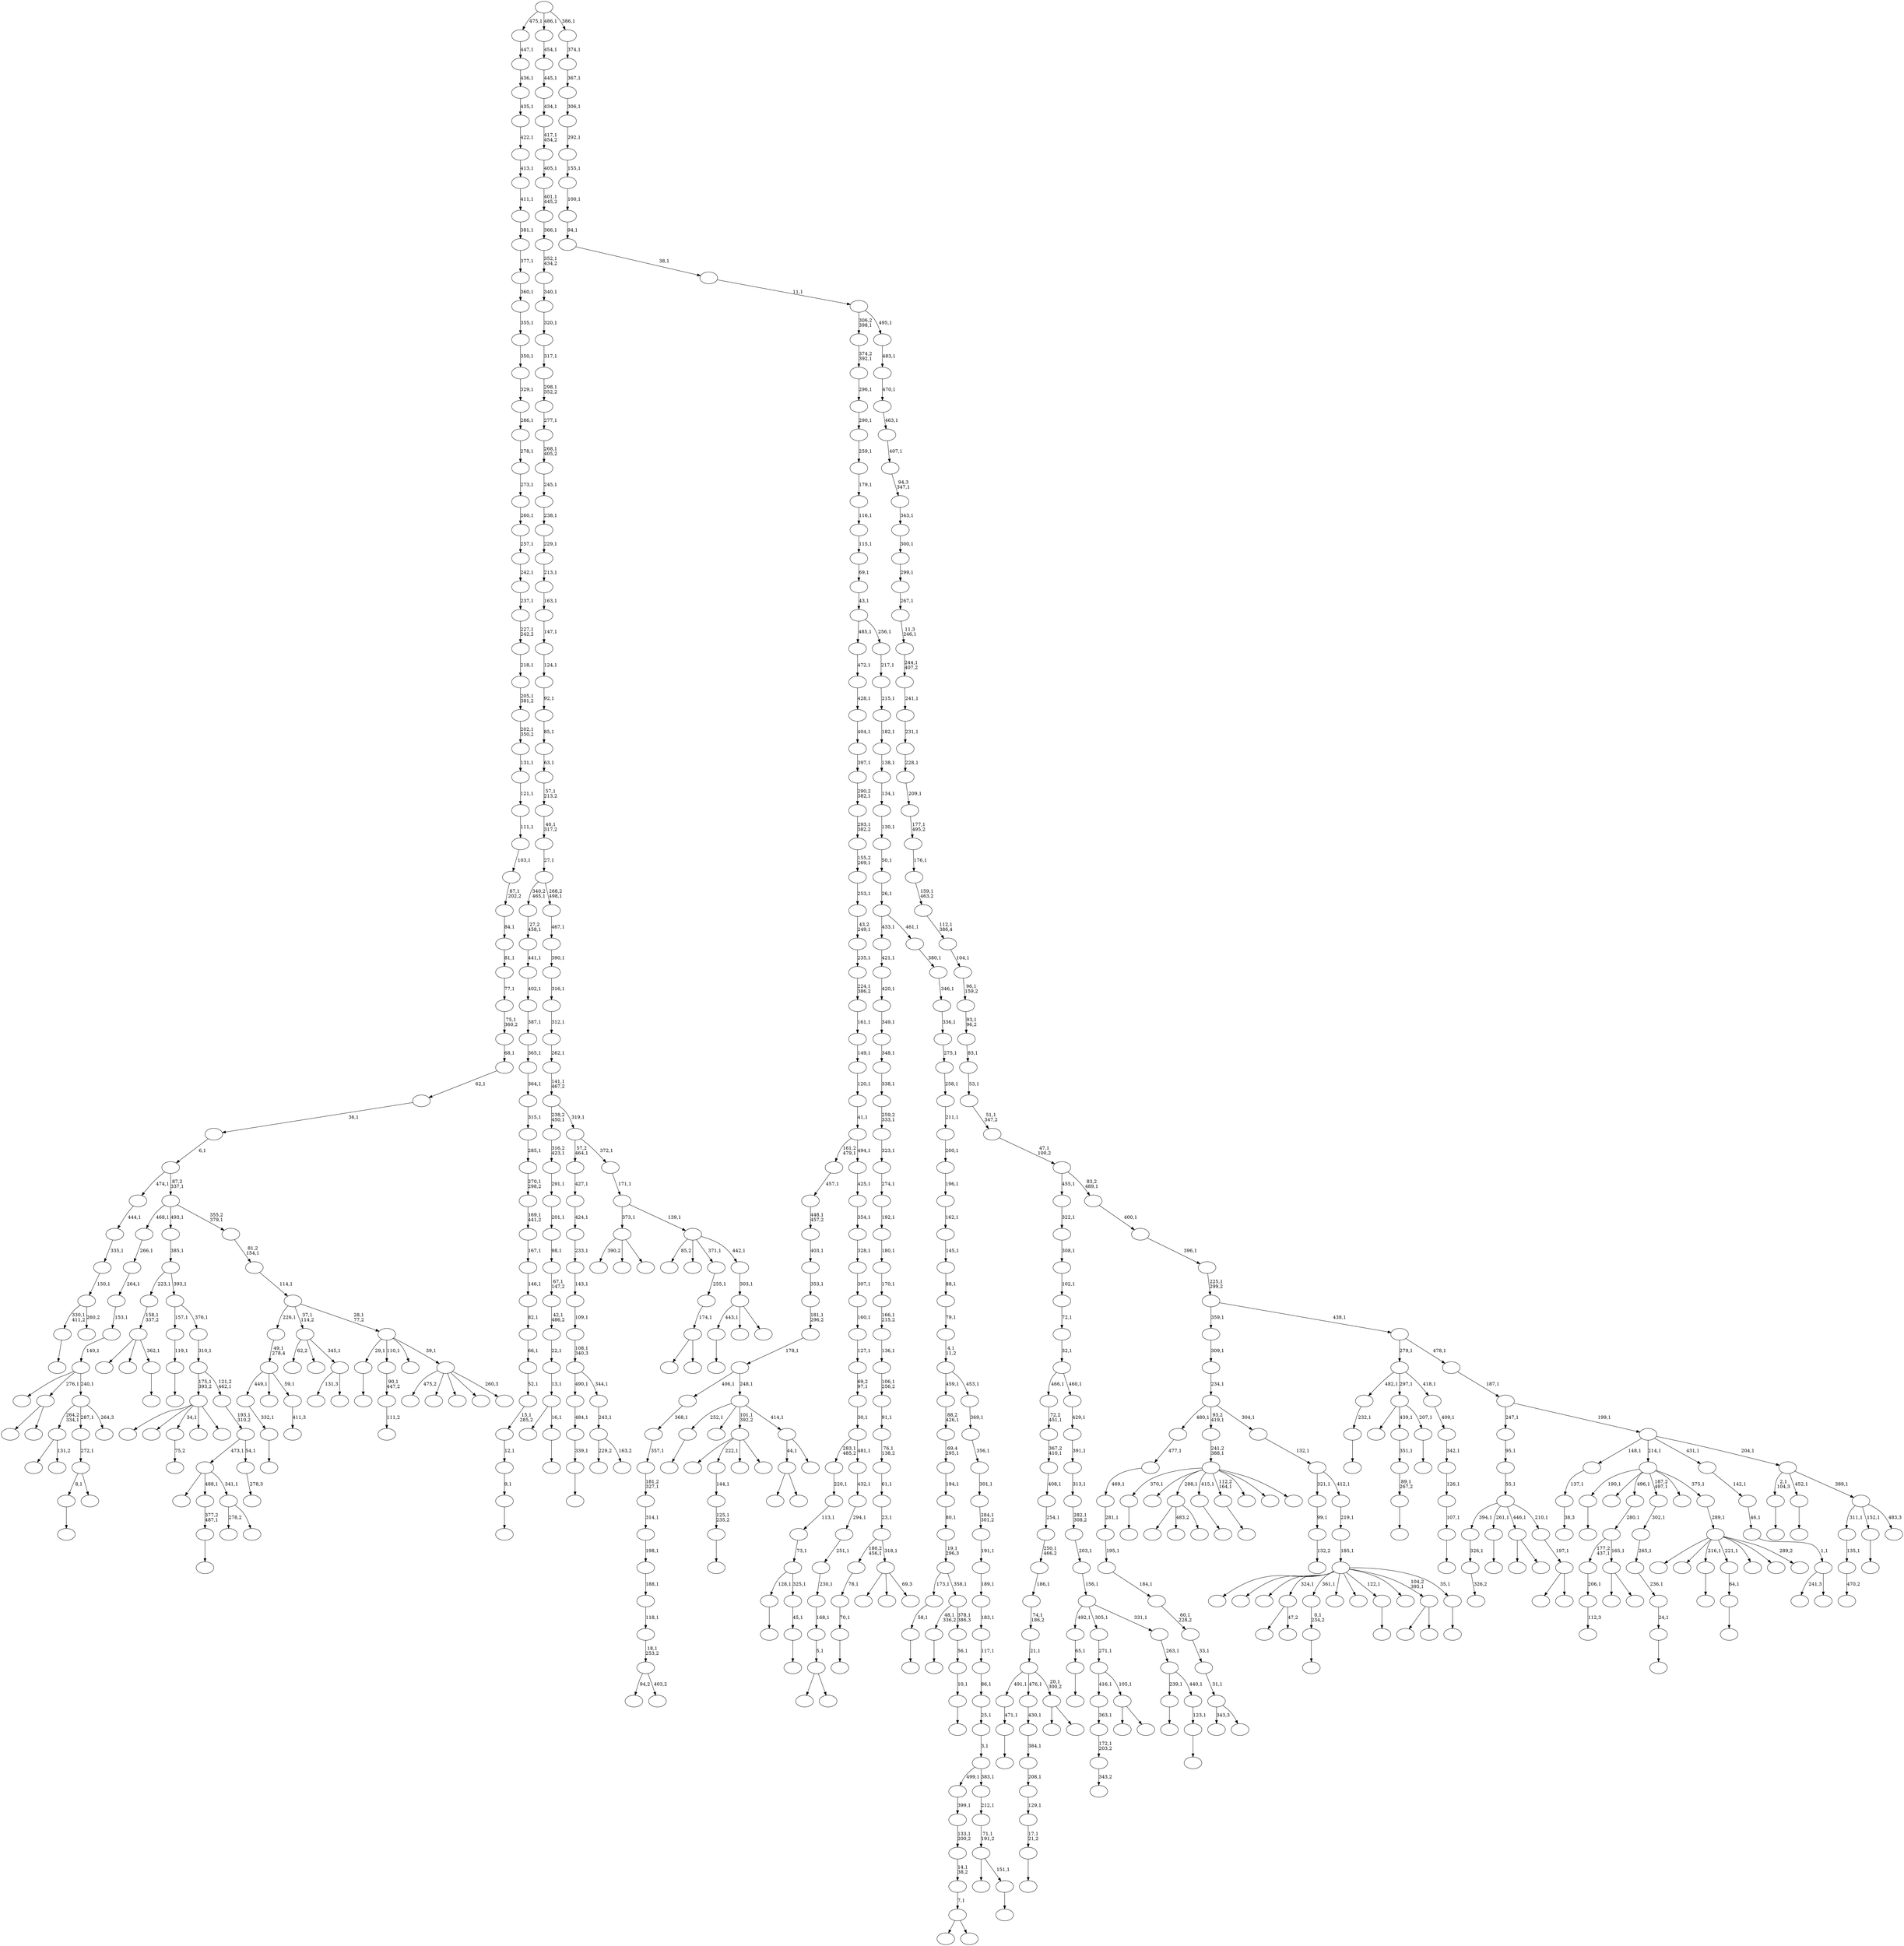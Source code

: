 digraph T {
	650 [label=""]
	649 [label=""]
	648 [label=""]
	647 [label=""]
	646 [label=""]
	645 [label=""]
	644 [label=""]
	643 [label=""]
	642 [label=""]
	641 [label=""]
	640 [label=""]
	639 [label=""]
	638 [label=""]
	637 [label=""]
	636 [label=""]
	635 [label=""]
	634 [label=""]
	633 [label=""]
	632 [label=""]
	631 [label=""]
	630 [label=""]
	629 [label=""]
	628 [label=""]
	627 [label=""]
	626 [label=""]
	625 [label=""]
	624 [label=""]
	623 [label=""]
	622 [label=""]
	621 [label=""]
	620 [label=""]
	619 [label=""]
	618 [label=""]
	617 [label=""]
	616 [label=""]
	615 [label=""]
	614 [label=""]
	613 [label=""]
	612 [label=""]
	611 [label=""]
	610 [label=""]
	609 [label=""]
	608 [label=""]
	607 [label=""]
	606 [label=""]
	605 [label=""]
	604 [label=""]
	603 [label=""]
	602 [label=""]
	601 [label=""]
	600 [label=""]
	599 [label=""]
	598 [label=""]
	597 [label=""]
	596 [label=""]
	595 [label=""]
	594 [label=""]
	593 [label=""]
	592 [label=""]
	591 [label=""]
	590 [label=""]
	589 [label=""]
	588 [label=""]
	587 [label=""]
	586 [label=""]
	585 [label=""]
	584 [label=""]
	583 [label=""]
	582 [label=""]
	581 [label=""]
	580 [label=""]
	579 [label=""]
	578 [label=""]
	577 [label=""]
	576 [label=""]
	575 [label=""]
	574 [label=""]
	573 [label=""]
	572 [label=""]
	571 [label=""]
	570 [label=""]
	569 [label=""]
	568 [label=""]
	567 [label=""]
	566 [label=""]
	565 [label=""]
	564 [label=""]
	563 [label=""]
	562 [label=""]
	561 [label=""]
	560 [label=""]
	559 [label=""]
	558 [label=""]
	557 [label=""]
	556 [label=""]
	555 [label=""]
	554 [label=""]
	553 [label=""]
	552 [label=""]
	551 [label=""]
	550 [label=""]
	549 [label=""]
	548 [label=""]
	547 [label=""]
	546 [label=""]
	545 [label=""]
	544 [label=""]
	543 [label=""]
	542 [label=""]
	541 [label=""]
	540 [label=""]
	539 [label=""]
	538 [label=""]
	537 [label=""]
	536 [label=""]
	535 [label=""]
	534 [label=""]
	533 [label=""]
	532 [label=""]
	531 [label=""]
	530 [label=""]
	529 [label=""]
	528 [label=""]
	527 [label=""]
	526 [label=""]
	525 [label=""]
	524 [label=""]
	523 [label=""]
	522 [label=""]
	521 [label=""]
	520 [label=""]
	519 [label=""]
	518 [label=""]
	517 [label=""]
	516 [label=""]
	515 [label=""]
	514 [label=""]
	513 [label=""]
	512 [label=""]
	511 [label=""]
	510 [label=""]
	509 [label=""]
	508 [label=""]
	507 [label=""]
	506 [label=""]
	505 [label=""]
	504 [label=""]
	503 [label=""]
	502 [label=""]
	501 [label=""]
	500 [label=""]
	499 [label=""]
	498 [label=""]
	497 [label=""]
	496 [label=""]
	495 [label=""]
	494 [label=""]
	493 [label=""]
	492 [label=""]
	491 [label=""]
	490 [label=""]
	489 [label=""]
	488 [label=""]
	487 [label=""]
	486 [label=""]
	485 [label=""]
	484 [label=""]
	483 [label=""]
	482 [label=""]
	481 [label=""]
	480 [label=""]
	479 [label=""]
	478 [label=""]
	477 [label=""]
	476 [label=""]
	475 [label=""]
	474 [label=""]
	473 [label=""]
	472 [label=""]
	471 [label=""]
	470 [label=""]
	469 [label=""]
	468 [label=""]
	467 [label=""]
	466 [label=""]
	465 [label=""]
	464 [label=""]
	463 [label=""]
	462 [label=""]
	461 [label=""]
	460 [label=""]
	459 [label=""]
	458 [label=""]
	457 [label=""]
	456 [label=""]
	455 [label=""]
	454 [label=""]
	453 [label=""]
	452 [label=""]
	451 [label=""]
	450 [label=""]
	449 [label=""]
	448 [label=""]
	447 [label=""]
	446 [label=""]
	445 [label=""]
	444 [label=""]
	443 [label=""]
	442 [label=""]
	441 [label=""]
	440 [label=""]
	439 [label=""]
	438 [label=""]
	437 [label=""]
	436 [label=""]
	435 [label=""]
	434 [label=""]
	433 [label=""]
	432 [label=""]
	431 [label=""]
	430 [label=""]
	429 [label=""]
	428 [label=""]
	427 [label=""]
	426 [label=""]
	425 [label=""]
	424 [label=""]
	423 [label=""]
	422 [label=""]
	421 [label=""]
	420 [label=""]
	419 [label=""]
	418 [label=""]
	417 [label=""]
	416 [label=""]
	415 [label=""]
	414 [label=""]
	413 [label=""]
	412 [label=""]
	411 [label=""]
	410 [label=""]
	409 [label=""]
	408 [label=""]
	407 [label=""]
	406 [label=""]
	405 [label=""]
	404 [label=""]
	403 [label=""]
	402 [label=""]
	401 [label=""]
	400 [label=""]
	399 [label=""]
	398 [label=""]
	397 [label=""]
	396 [label=""]
	395 [label=""]
	394 [label=""]
	393 [label=""]
	392 [label=""]
	391 [label=""]
	390 [label=""]
	389 [label=""]
	388 [label=""]
	387 [label=""]
	386 [label=""]
	385 [label=""]
	384 [label=""]
	383 [label=""]
	382 [label=""]
	381 [label=""]
	380 [label=""]
	379 [label=""]
	378 [label=""]
	377 [label=""]
	376 [label=""]
	375 [label=""]
	374 [label=""]
	373 [label=""]
	372 [label=""]
	371 [label=""]
	370 [label=""]
	369 [label=""]
	368 [label=""]
	367 [label=""]
	366 [label=""]
	365 [label=""]
	364 [label=""]
	363 [label=""]
	362 [label=""]
	361 [label=""]
	360 [label=""]
	359 [label=""]
	358 [label=""]
	357 [label=""]
	356 [label=""]
	355 [label=""]
	354 [label=""]
	353 [label=""]
	352 [label=""]
	351 [label=""]
	350 [label=""]
	349 [label=""]
	348 [label=""]
	347 [label=""]
	346 [label=""]
	345 [label=""]
	344 [label=""]
	343 [label=""]
	342 [label=""]
	341 [label=""]
	340 [label=""]
	339 [label=""]
	338 [label=""]
	337 [label=""]
	336 [label=""]
	335 [label=""]
	334 [label=""]
	333 [label=""]
	332 [label=""]
	331 [label=""]
	330 [label=""]
	329 [label=""]
	328 [label=""]
	327 [label=""]
	326 [label=""]
	325 [label=""]
	324 [label=""]
	323 [label=""]
	322 [label=""]
	321 [label=""]
	320 [label=""]
	319 [label=""]
	318 [label=""]
	317 [label=""]
	316 [label=""]
	315 [label=""]
	314 [label=""]
	313 [label=""]
	312 [label=""]
	311 [label=""]
	310 [label=""]
	309 [label=""]
	308 [label=""]
	307 [label=""]
	306 [label=""]
	305 [label=""]
	304 [label=""]
	303 [label=""]
	302 [label=""]
	301 [label=""]
	300 [label=""]
	299 [label=""]
	298 [label=""]
	297 [label=""]
	296 [label=""]
	295 [label=""]
	294 [label=""]
	293 [label=""]
	292 [label=""]
	291 [label=""]
	290 [label=""]
	289 [label=""]
	288 [label=""]
	287 [label=""]
	286 [label=""]
	285 [label=""]
	284 [label=""]
	283 [label=""]
	282 [label=""]
	281 [label=""]
	280 [label=""]
	279 [label=""]
	278 [label=""]
	277 [label=""]
	276 [label=""]
	275 [label=""]
	274 [label=""]
	273 [label=""]
	272 [label=""]
	271 [label=""]
	270 [label=""]
	269 [label=""]
	268 [label=""]
	267 [label=""]
	266 [label=""]
	265 [label=""]
	264 [label=""]
	263 [label=""]
	262 [label=""]
	261 [label=""]
	260 [label=""]
	259 [label=""]
	258 [label=""]
	257 [label=""]
	256 [label=""]
	255 [label=""]
	254 [label=""]
	253 [label=""]
	252 [label=""]
	251 [label=""]
	250 [label=""]
	249 [label=""]
	248 [label=""]
	247 [label=""]
	246 [label=""]
	245 [label=""]
	244 [label=""]
	243 [label=""]
	242 [label=""]
	241 [label=""]
	240 [label=""]
	239 [label=""]
	238 [label=""]
	237 [label=""]
	236 [label=""]
	235 [label=""]
	234 [label=""]
	233 [label=""]
	232 [label=""]
	231 [label=""]
	230 [label=""]
	229 [label=""]
	228 [label=""]
	227 [label=""]
	226 [label=""]
	225 [label=""]
	224 [label=""]
	223 [label=""]
	222 [label=""]
	221 [label=""]
	220 [label=""]
	219 [label=""]
	218 [label=""]
	217 [label=""]
	216 [label=""]
	215 [label=""]
	214 [label=""]
	213 [label=""]
	212 [label=""]
	211 [label=""]
	210 [label=""]
	209 [label=""]
	208 [label=""]
	207 [label=""]
	206 [label=""]
	205 [label=""]
	204 [label=""]
	203 [label=""]
	202 [label=""]
	201 [label=""]
	200 [label=""]
	199 [label=""]
	198 [label=""]
	197 [label=""]
	196 [label=""]
	195 [label=""]
	194 [label=""]
	193 [label=""]
	192 [label=""]
	191 [label=""]
	190 [label=""]
	189 [label=""]
	188 [label=""]
	187 [label=""]
	186 [label=""]
	185 [label=""]
	184 [label=""]
	183 [label=""]
	182 [label=""]
	181 [label=""]
	180 [label=""]
	179 [label=""]
	178 [label=""]
	177 [label=""]
	176 [label=""]
	175 [label=""]
	174 [label=""]
	173 [label=""]
	172 [label=""]
	171 [label=""]
	170 [label=""]
	169 [label=""]
	168 [label=""]
	167 [label=""]
	166 [label=""]
	165 [label=""]
	164 [label=""]
	163 [label=""]
	162 [label=""]
	161 [label=""]
	160 [label=""]
	159 [label=""]
	158 [label=""]
	157 [label=""]
	156 [label=""]
	155 [label=""]
	154 [label=""]
	153 [label=""]
	152 [label=""]
	151 [label=""]
	150 [label=""]
	149 [label=""]
	148 [label=""]
	147 [label=""]
	146 [label=""]
	145 [label=""]
	144 [label=""]
	143 [label=""]
	142 [label=""]
	141 [label=""]
	140 [label=""]
	139 [label=""]
	138 [label=""]
	137 [label=""]
	136 [label=""]
	135 [label=""]
	134 [label=""]
	133 [label=""]
	132 [label=""]
	131 [label=""]
	130 [label=""]
	129 [label=""]
	128 [label=""]
	127 [label=""]
	126 [label=""]
	125 [label=""]
	124 [label=""]
	123 [label=""]
	122 [label=""]
	121 [label=""]
	120 [label=""]
	119 [label=""]
	118 [label=""]
	117 [label=""]
	116 [label=""]
	115 [label=""]
	114 [label=""]
	113 [label=""]
	112 [label=""]
	111 [label=""]
	110 [label=""]
	109 [label=""]
	108 [label=""]
	107 [label=""]
	106 [label=""]
	105 [label=""]
	104 [label=""]
	103 [label=""]
	102 [label=""]
	101 [label=""]
	100 [label=""]
	99 [label=""]
	98 [label=""]
	97 [label=""]
	96 [label=""]
	95 [label=""]
	94 [label=""]
	93 [label=""]
	92 [label=""]
	91 [label=""]
	90 [label=""]
	89 [label=""]
	88 [label=""]
	87 [label=""]
	86 [label=""]
	85 [label=""]
	84 [label=""]
	83 [label=""]
	82 [label=""]
	81 [label=""]
	80 [label=""]
	79 [label=""]
	78 [label=""]
	77 [label=""]
	76 [label=""]
	75 [label=""]
	74 [label=""]
	73 [label=""]
	72 [label=""]
	71 [label=""]
	70 [label=""]
	69 [label=""]
	68 [label=""]
	67 [label=""]
	66 [label=""]
	65 [label=""]
	64 [label=""]
	63 [label=""]
	62 [label=""]
	61 [label=""]
	60 [label=""]
	59 [label=""]
	58 [label=""]
	57 [label=""]
	56 [label=""]
	55 [label=""]
	54 [label=""]
	53 [label=""]
	52 [label=""]
	51 [label=""]
	50 [label=""]
	49 [label=""]
	48 [label=""]
	47 [label=""]
	46 [label=""]
	45 [label=""]
	44 [label=""]
	43 [label=""]
	42 [label=""]
	41 [label=""]
	40 [label=""]
	39 [label=""]
	38 [label=""]
	37 [label=""]
	36 [label=""]
	35 [label=""]
	34 [label=""]
	33 [label=""]
	32 [label=""]
	31 [label=""]
	30 [label=""]
	29 [label=""]
	28 [label=""]
	27 [label=""]
	26 [label=""]
	25 [label=""]
	24 [label=""]
	23 [label=""]
	22 [label=""]
	21 [label=""]
	20 [label=""]
	19 [label=""]
	18 [label=""]
	17 [label=""]
	16 [label=""]
	15 [label=""]
	14 [label=""]
	13 [label=""]
	12 [label=""]
	11 [label=""]
	10 [label=""]
	9 [label=""]
	8 [label=""]
	7 [label=""]
	6 [label=""]
	5 [label=""]
	4 [label=""]
	3 [label=""]
	2 [label=""]
	1 [label=""]
	0 [label=""]
	649 -> 650 [label=""]
	643 -> 644 [label=""]
	640 -> 641 [label="470,2"]
	639 -> 640 [label="135,1"]
	632 -> 633 [label=""]
	630 -> 636 [label=""]
	630 -> 631 [label="131,2"]
	628 -> 629 [label="132,2"]
	627 -> 628 [label="99,1"]
	625 -> 626 [label=""]
	624 -> 625 [label="125,1\n235,2"]
	623 -> 624 [label="144,1"]
	617 -> 618 [label=""]
	615 -> 616 [label=""]
	613 -> 614 [label=""]
	611 -> 612 [label=""]
	610 -> 611 [label="64,1"]
	605 -> 606 [label=""]
	601 -> 602 [label=""]
	596 -> 597 [label="343,2"]
	595 -> 596 [label="172,1\n203,2"]
	594 -> 595 [label="363,1"]
	591 -> 592 [label="326,2"]
	590 -> 591 [label="326,1"]
	588 -> 589 [label=""]
	587 -> 588 [label="58,1"]
	584 -> 585 [label=""]
	583 -> 584 [label="70,1"]
	582 -> 583 [label="78,1"]
	580 -> 581 [label="38,3"]
	579 -> 580 [label="137,1"]
	576 -> 637 [label=""]
	576 -> 577 [label="47,2"]
	574 -> 575 [label=""]
	573 -> 574 [label="65,1"]
	571 -> 572 [label=""]
	570 -> 571 [label="0,1\n234,2"]
	564 -> 565 [label=""]
	561 -> 562 [label=""]
	560 -> 561 [label="471,1"]
	556 -> 557 [label=""]
	551 -> 646 [label=""]
	551 -> 552 [label=""]
	549 -> 550 [label=""]
	548 -> 549 [label="119,1"]
	545 -> 546 [label=""]
	544 -> 545 [label="45,1"]
	543 -> 564 [label="128,1"]
	543 -> 544 [label="325,1"]
	542 -> 543 [label="73,1"]
	541 -> 542 [label="113,1"]
	540 -> 541 [label="220,1"]
	537 -> 568 [label=""]
	537 -> 558 [label="483,2"]
	537 -> 538 [label=""]
	535 -> 536 [label="112,3"]
	534 -> 535 [label="206,1"]
	531 -> 532 [label=""]
	530 -> 531 [label="17,1\n21,2"]
	529 -> 530 [label="129,1"]
	528 -> 529 [label="208,1"]
	527 -> 528 [label="384,1"]
	526 -> 527 [label="430,1"]
	523 -> 524 [label=""]
	518 -> 519 [label=""]
	516 -> 517 [label=""]
	514 -> 515 [label=""]
	513 -> 514 [label="232,1"]
	511 -> 603 [label=""]
	511 -> 512 [label=""]
	509 -> 607 [label="94,2"]
	509 -> 510 [label="403,2"]
	508 -> 509 [label="18,1\n253,2"]
	507 -> 508 [label="118,1"]
	506 -> 507 [label="188,1"]
	505 -> 506 [label="198,1"]
	504 -> 505 [label="314,1"]
	503 -> 504 [label="181,2\n327,1"]
	502 -> 503 [label="357,1"]
	501 -> 502 [label="368,1"]
	497 -> 498 [label=""]
	496 -> 497 [label="332,1"]
	494 -> 621 [label=""]
	494 -> 495 [label=""]
	493 -> 534 [label="177,2\n437,1"]
	493 -> 494 [label="165,1"]
	492 -> 493 [label="280,1"]
	487 -> 488 [label=""]
	485 -> 486 [label="111,2"]
	484 -> 485 [label="90,1\n447,2"]
	481 -> 482 [label=""]
	480 -> 481 [label="24,1"]
	479 -> 480 [label="236,1"]
	478 -> 479 [label="265,1"]
	477 -> 478 [label="302,1"]
	475 -> 476 [label="75,2"]
	473 -> 474 [label=""]
	472 -> 635 [label=""]
	472 -> 539 [label=""]
	472 -> 473 [label="362,1"]
	471 -> 472 [label="158,1\n337,2"]
	469 -> 470 [label=""]
	467 -> 523 [label="330,1\n411,2"]
	467 -> 468 [label="260,2"]
	466 -> 467 [label="150,1"]
	465 -> 466 [label="335,1"]
	464 -> 465 [label="444,1"]
	457 -> 458 [label=""]
	456 -> 457 [label="377,2\n487,1"]
	454 -> 563 [label=""]
	454 -> 455 [label=""]
	453 -> 594 [label="416,1"]
	453 -> 454 [label="105,1"]
	452 -> 453 [label="271,1"]
	450 -> 451 [label=""]
	448 -> 449 [label=""]
	444 -> 445 [label=""]
	442 -> 522 [label=""]
	442 -> 443 [label=""]
	441 -> 442 [label="7,1"]
	440 -> 441 [label="14,1\n38,2"]
	439 -> 440 [label="133,1\n200,2"]
	438 -> 439 [label="399,1"]
	434 -> 619 [label=""]
	434 -> 435 [label=""]
	433 -> 560 [label="491,1"]
	433 -> 526 [label="476,1"]
	433 -> 434 [label="20,1\n300,2"]
	432 -> 433 [label="21,1"]
	431 -> 432 [label="74,1\n186,2"]
	430 -> 431 [label="186,1"]
	429 -> 430 [label="250,1\n466,2"]
	428 -> 429 [label="254,1"]
	427 -> 428 [label="408,1"]
	426 -> 427 [label="367,2\n410,1"]
	425 -> 426 [label="72,2\n451,1"]
	423 -> 604 [label=""]
	423 -> 424 [label=""]
	420 -> 421 [label=""]
	419 -> 420 [label="89,1\n267,2"]
	418 -> 419 [label="351,1"]
	416 -> 417 [label=""]
	415 -> 416 [label="10,1"]
	414 -> 415 [label="56,1"]
	413 -> 516 [label="48,1\n336,2"]
	413 -> 414 [label="378,1\n386,3"]
	412 -> 587 [label="173,1"]
	412 -> 413 [label="358,1"]
	411 -> 412 [label="19,1\n296,3"]
	410 -> 411 [label="80,1"]
	409 -> 410 [label="194,1"]
	408 -> 409 [label="69,4\n295,1"]
	407 -> 408 [label="88,2\n426,1"]
	405 -> 645 [label=""]
	405 -> 623 [label="222,1"]
	405 -> 599 [label=""]
	405 -> 406 [label=""]
	402 -> 647 [label=""]
	402 -> 642 [label=""]
	402 -> 615 [label="216,1"]
	402 -> 610 [label="221,1"]
	402 -> 567 [label=""]
	402 -> 499 [label=""]
	402 -> 403 [label="289,2"]
	401 -> 402 [label="289,1"]
	400 -> 601 [label="190,1"]
	400 -> 520 [label=""]
	400 -> 492 [label="496,1"]
	400 -> 477 [label="187,2\n497,1"]
	400 -> 437 [label=""]
	400 -> 401 [label="375,1"]
	398 -> 553 [label="241,3"]
	398 -> 399 [label=""]
	397 -> 398 [label="1,1"]
	396 -> 397 [label="46,1"]
	395 -> 396 [label="142,1"]
	393 -> 521 [label="278,2"]
	393 -> 394 [label=""]
	392 -> 578 [label=""]
	392 -> 456 [label="488,1"]
	392 -> 393 [label="341,1"]
	390 -> 391 [label=""]
	389 -> 547 [label=""]
	389 -> 418 [label="439,1"]
	389 -> 390 [label="207,1"]
	387 -> 388 [label=""]
	386 -> 387 [label="107,1"]
	385 -> 386 [label="126,1"]
	384 -> 385 [label="342,1"]
	383 -> 384 [label="409,1"]
	382 -> 513 [label="482,1"]
	382 -> 389 [label="297,1"]
	382 -> 383 [label="418,1"]
	380 -> 533 [label="343,3"]
	380 -> 381 [label=""]
	379 -> 380 [label="31,1"]
	378 -> 379 [label="33,1"]
	377 -> 378 [label="60,1\n228,2"]
	376 -> 377 [label="184,1"]
	375 -> 376 [label="195,1"]
	374 -> 375 [label="281,1"]
	373 -> 374 [label="469,1"]
	372 -> 373 [label="477,1"]
	369 -> 569 [label=""]
	369 -> 370 [label=""]
	367 -> 368 [label="411,3"]
	366 -> 496 [label="449,1"]
	366 -> 460 [label=""]
	366 -> 367 [label="59,1"]
	365 -> 366 [label="49,1\n278,4"]
	363 -> 364 [label=""]
	362 -> 483 [label=""]
	362 -> 363 [label="16,1"]
	361 -> 362 [label="13,1"]
	360 -> 361 [label="22,1"]
	359 -> 360 [label="42,1\n486,2"]
	358 -> 359 [label="67,1\n147,2"]
	357 -> 358 [label="98,1"]
	356 -> 357 [label="201,1"]
	355 -> 356 [label="291,1"]
	354 -> 355 [label="316,2\n423,1"]
	351 -> 352 [label=""]
	350 -> 351 [label="123,1"]
	349 -> 556 [label="239,1"]
	349 -> 350 [label="440,1"]
	348 -> 349 [label="263,1"]
	347 -> 573 [label="492,1"]
	347 -> 452 [label="305,1"]
	347 -> 348 [label="331,1"]
	346 -> 347 [label="156,1"]
	345 -> 346 [label="203,1"]
	344 -> 345 [label="282,1\n308,2"]
	343 -> 344 [label="313,1"]
	342 -> 343 [label="391,1"]
	341 -> 342 [label="429,1"]
	340 -> 425 [label="466,1"]
	340 -> 341 [label="460,1"]
	339 -> 340 [label="32,1"]
	338 -> 339 [label="72,1"]
	337 -> 338 [label="102,1"]
	336 -> 337 [label="308,1"]
	335 -> 336 [label="322,1"]
	333 -> 613 [label="370,1"]
	333 -> 586 [label=""]
	333 -> 537 [label="288,1"]
	333 -> 487 [label="415,1"]
	333 -> 450 [label="112,2\n164,1"]
	333 -> 447 [label=""]
	333 -> 371 [label=""]
	333 -> 334 [label=""]
	332 -> 333 [label="241,2\n388,1"]
	330 -> 551 [label="44,1"]
	330 -> 331 [label=""]
	329 -> 617 [label="252,1"]
	329 -> 490 [label=""]
	329 -> 405 [label="101,1\n392,2"]
	329 -> 330 [label="414,1"]
	328 -> 501 [label="406,1"]
	328 -> 329 [label="248,1"]
	327 -> 328 [label="178,1"]
	326 -> 327 [label="181,1\n296,2"]
	325 -> 326 [label="353,1"]
	324 -> 325 [label="403,1"]
	323 -> 324 [label="448,1\n457,2"]
	322 -> 323 [label="457,1"]
	320 -> 491 [label="131,3"]
	320 -> 321 [label=""]
	319 -> 609 [label="62,2"]
	319 -> 598 [label=""]
	319 -> 320 [label="345,1"]
	316 -> 638 [label=""]
	316 -> 559 [label=""]
	316 -> 475 [label="34,1"]
	316 -> 463 [label=""]
	316 -> 317 [label=""]
	314 -> 634 [label=""]
	314 -> 462 [label=""]
	314 -> 315 [label="69,3"]
	313 -> 582 [label="180,2\n456,1"]
	313 -> 314 [label="318,1"]
	312 -> 313 [label="23,1"]
	311 -> 312 [label="61,1"]
	310 -> 311 [label="76,1\n138,2"]
	309 -> 310 [label="91,1"]
	308 -> 309 [label="106,1\n256,2"]
	307 -> 308 [label="136,1"]
	306 -> 307 [label="166,1\n215,2"]
	305 -> 306 [label="170,1"]
	304 -> 305 [label="180,1"]
	303 -> 304 [label="192,1"]
	302 -> 303 [label="274,1"]
	301 -> 302 [label="323,1"]
	300 -> 301 [label="259,2\n333,1"]
	299 -> 300 [label="338,1"]
	298 -> 299 [label="348,1"]
	297 -> 298 [label="349,1"]
	296 -> 297 [label="420,1"]
	295 -> 296 [label="421,1"]
	293 -> 593 [label=""]
	293 -> 294 [label=""]
	292 -> 293 [label="5,1"]
	291 -> 292 [label="168,1"]
	290 -> 291 [label="230,1"]
	289 -> 290 [label="251,1"]
	288 -> 289 [label="294,1"]
	287 -> 288 [label="432,1"]
	286 -> 540 [label="283,1\n485,2"]
	286 -> 287 [label="481,1"]
	285 -> 286 [label="30,1"]
	284 -> 285 [label="69,2\n97,1"]
	283 -> 284 [label="127,1"]
	282 -> 283 [label="160,1"]
	281 -> 282 [label="307,1"]
	280 -> 281 [label="328,1"]
	279 -> 280 [label="354,1"]
	278 -> 279 [label="425,1"]
	277 -> 322 [label="161,2\n479,1"]
	277 -> 278 [label="494,1"]
	276 -> 277 [label="41,1"]
	275 -> 276 [label="120,1"]
	274 -> 275 [label="149,1"]
	273 -> 274 [label="161,1"]
	272 -> 273 [label="224,1\n386,2"]
	271 -> 272 [label="235,1"]
	270 -> 271 [label="43,2\n249,1"]
	269 -> 270 [label="253,1"]
	268 -> 269 [label="155,2\n269,1"]
	267 -> 268 [label="293,1\n382,2"]
	266 -> 267 [label="290,2\n382,1"]
	265 -> 266 [label="397,1"]
	264 -> 265 [label="404,1"]
	263 -> 264 [label="428,1"]
	262 -> 263 [label="472,1"]
	260 -> 261 [label=""]
	259 -> 260 [label="339,1"]
	258 -> 259 [label="484,1"]
	256 -> 518 [label="8,1"]
	256 -> 257 [label=""]
	255 -> 256 [label="272,1"]
	253 -> 436 [label="229,2"]
	253 -> 254 [label="163,2"]
	252 -> 253 [label="243,1"]
	251 -> 258 [label="490,1"]
	251 -> 252 [label="344,1"]
	250 -> 251 [label="108,1\n340,3"]
	249 -> 250 [label="109,1"]
	248 -> 249 [label="143,1"]
	247 -> 248 [label="233,1"]
	246 -> 247 [label="424,1"]
	245 -> 246 [label="427,1"]
	243 -> 525 [label=""]
	243 -> 244 [label=""]
	242 -> 243 [label="174,1"]
	241 -> 242 [label="255,1"]
	239 -> 554 [label=""]
	239 -> 240 [label=""]
	238 -> 239 [label="197,1"]
	237 -> 590 [label="394,1"]
	237 -> 469 [label="261,1"]
	237 -> 423 [label="446,1"]
	237 -> 238 [label="210,1"]
	236 -> 237 [label="55,1"]
	235 -> 236 [label="95,1"]
	233 -> 234 [label=""]
	232 -> 233 [label="9,1"]
	231 -> 232 [label="12,1"]
	230 -> 231 [label="15,1\n285,2"]
	229 -> 230 [label="52,1"]
	228 -> 229 [label="66,1"]
	227 -> 228 [label="82,1"]
	226 -> 227 [label="146,1"]
	225 -> 226 [label="167,1"]
	224 -> 225 [label="169,1\n441,2"]
	223 -> 224 [label="270,1\n298,2"]
	222 -> 223 [label="285,1"]
	221 -> 222 [label="315,1"]
	220 -> 221 [label="364,1"]
	219 -> 220 [label="365,1"]
	218 -> 219 [label="387,1"]
	217 -> 218 [label="402,1"]
	216 -> 217 [label="441,1"]
	215 -> 216 [label="27,2\n458,1"]
	213 -> 622 [label="390,2"]
	213 -> 555 [label=""]
	213 -> 214 [label=""]
	211 -> 212 [label=""]
	210 -> 446 [label=""]
	210 -> 211 [label="151,1"]
	209 -> 210 [label="71,1\n191,2"]
	208 -> 209 [label="212,1"]
	207 -> 438 [label="499,1"]
	207 -> 208 [label="383,1"]
	206 -> 207 [label="3,1"]
	205 -> 206 [label="25,1"]
	204 -> 205 [label="86,1"]
	203 -> 204 [label="117,1"]
	202 -> 203 [label="183,1"]
	201 -> 202 [label="189,1"]
	200 -> 201 [label="191,1"]
	199 -> 200 [label="284,1\n301,2"]
	198 -> 199 [label="301,1"]
	197 -> 198 [label="356,1"]
	196 -> 197 [label="369,1"]
	195 -> 407 [label="459,1"]
	195 -> 196 [label="453,1"]
	194 -> 195 [label="4,1\n11,2"]
	193 -> 194 [label="79,1"]
	192 -> 193 [label="88,1"]
	191 -> 192 [label="145,1"]
	190 -> 191 [label="162,1"]
	189 -> 190 [label="196,1"]
	188 -> 189 [label="200,1"]
	187 -> 188 [label="211,1"]
	186 -> 187 [label="258,1"]
	185 -> 186 [label="275,1"]
	184 -> 185 [label="336,1"]
	183 -> 184 [label="346,1"]
	182 -> 183 [label="380,1"]
	181 -> 295 [label="433,1"]
	181 -> 182 [label="461,1"]
	180 -> 181 [label="26,1"]
	179 -> 180 [label="50,1"]
	178 -> 179 [label="130,1"]
	177 -> 178 [label="134,1"]
	176 -> 177 [label="138,1"]
	175 -> 176 [label="182,1"]
	174 -> 175 [label="215,1"]
	173 -> 174 [label="217,1"]
	172 -> 262 [label="485,1"]
	172 -> 173 [label="256,1"]
	171 -> 172 [label="43,1"]
	170 -> 171 [label="69,1"]
	169 -> 170 [label="115,1"]
	168 -> 169 [label="116,1"]
	167 -> 168 [label="179,1"]
	166 -> 167 [label="259,1"]
	165 -> 166 [label="290,1"]
	164 -> 165 [label="296,1"]
	163 -> 164 [label="374,2\n392,1"]
	161 -> 162 [label=""]
	160 -> 648 [label=""]
	160 -> 620 [label=""]
	160 -> 600 [label=""]
	160 -> 576 [label="324,1"]
	160 -> 570 [label="361,1"]
	160 -> 500 [label=""]
	160 -> 461 [label=""]
	160 -> 448 [label="122,1"]
	160 -> 404 [label=""]
	160 -> 369 [label="104,2\n395,1"]
	160 -> 161 [label="35,1"]
	159 -> 160 [label="185,1"]
	158 -> 159 [label="219,1"]
	157 -> 627 [label="321,1"]
	157 -> 158 [label="412,1"]
	156 -> 157 [label="132,1"]
	155 -> 372 [label="480,1"]
	155 -> 332 [label="93,2\n419,1"]
	155 -> 156 [label="304,1"]
	154 -> 155 [label="234,1"]
	153 -> 154 [label="309,1"]
	150 -> 630 [label="264,2\n334,1"]
	150 -> 255 [label="287,1"]
	150 -> 151 [label="264,3"]
	149 -> 566 [label=""]
	149 -> 511 [label="276,1"]
	149 -> 150 [label="240,1"]
	148 -> 149 [label="140,1"]
	147 -> 148 [label="153,1"]
	146 -> 147 [label="264,1"]
	145 -> 146 [label="266,1"]
	143 -> 144 [label="278,3"]
	142 -> 392 [label="473,1"]
	142 -> 143 [label="54,1"]
	141 -> 142 [label="193,1\n310,2"]
	140 -> 316 [label="175,1\n393,2"]
	140 -> 141 [label="121,2\n462,1"]
	139 -> 140 [label="310,1"]
	138 -> 548 [label="157,1"]
	138 -> 139 [label="376,1"]
	137 -> 471 [label="223,1"]
	137 -> 138 [label="393,1"]
	136 -> 137 [label="385,1"]
	133 -> 608 [label="475,2"]
	133 -> 459 [label=""]
	133 -> 152 [label=""]
	133 -> 135 [label=""]
	133 -> 134 [label="260,3"]
	132 -> 643 [label="29,1"]
	132 -> 484 [label="110,1"]
	132 -> 318 [label=""]
	132 -> 133 [label="39,1"]
	131 -> 365 [label="226,1"]
	131 -> 319 [label="37,1\n114,2"]
	131 -> 132 [label="28,1\n77,2"]
	130 -> 131 [label="114,1"]
	129 -> 130 [label="81,2\n154,1"]
	128 -> 145 [label="468,1"]
	128 -> 136 [label="493,1"]
	128 -> 129 [label="355,2\n379,1"]
	127 -> 464 [label="474,1"]
	127 -> 128 [label="87,2\n337,1"]
	126 -> 127 [label="6,1"]
	125 -> 126 [label="36,1"]
	124 -> 125 [label="62,1"]
	123 -> 124 [label="68,1"]
	122 -> 123 [label="75,1\n360,2"]
	121 -> 122 [label="77,1"]
	120 -> 121 [label="81,1"]
	119 -> 120 [label="84,1"]
	118 -> 119 [label="87,1\n202,2"]
	117 -> 118 [label="103,1"]
	116 -> 117 [label="111,1"]
	115 -> 116 [label="121,1"]
	114 -> 115 [label="131,1"]
	113 -> 114 [label="202,1\n350,2"]
	112 -> 113 [label="205,1\n381,2"]
	111 -> 112 [label="218,1"]
	110 -> 111 [label="227,1\n242,2"]
	109 -> 110 [label="237,1"]
	108 -> 109 [label="242,1"]
	107 -> 108 [label="257,1"]
	106 -> 107 [label="260,1"]
	105 -> 106 [label="273,1"]
	104 -> 105 [label="278,1"]
	103 -> 104 [label="286,1"]
	102 -> 103 [label="329,1"]
	101 -> 102 [label="350,1"]
	100 -> 101 [label="355,1"]
	99 -> 100 [label="360,1"]
	98 -> 99 [label="377,1"]
	97 -> 98 [label="381,1"]
	96 -> 97 [label="411,1"]
	95 -> 96 [label="413,1"]
	94 -> 95 [label="422,1"]
	93 -> 94 [label="435,1"]
	92 -> 93 [label="436,1"]
	91 -> 92 [label="447,1"]
	89 -> 649 [label="443,1"]
	89 -> 353 [label=""]
	89 -> 90 [label=""]
	88 -> 89 [label="303,1"]
	87 -> 489 [label="85,2"]
	87 -> 422 [label=""]
	87 -> 241 [label="371,1"]
	87 -> 88 [label="442,1"]
	86 -> 213 [label="373,1"]
	86 -> 87 [label="139,1"]
	85 -> 86 [label="171,1"]
	84 -> 245 [label="57,2\n464,1"]
	84 -> 85 [label="372,1"]
	83 -> 354 [label="238,2\n450,1"]
	83 -> 84 [label="319,1"]
	82 -> 83 [label="141,1\n467,2"]
	81 -> 82 [label="262,1"]
	80 -> 81 [label="312,1"]
	79 -> 80 [label="316,1"]
	78 -> 79 [label="390,1"]
	77 -> 78 [label="467,1"]
	76 -> 215 [label="340,2\n465,1"]
	76 -> 77 [label="268,2\n498,1"]
	75 -> 76 [label="27,1"]
	74 -> 75 [label="40,1\n317,2"]
	73 -> 74 [label="57,1\n213,2"]
	72 -> 73 [label="63,1"]
	71 -> 72 [label="85,1"]
	70 -> 71 [label="92,1"]
	69 -> 70 [label="124,1"]
	68 -> 69 [label="147,1"]
	67 -> 68 [label="163,1"]
	66 -> 67 [label="213,1"]
	65 -> 66 [label="229,1"]
	64 -> 65 [label="238,1"]
	63 -> 64 [label="245,1"]
	62 -> 63 [label="268,1\n405,2"]
	61 -> 62 [label="277,1"]
	60 -> 61 [label="298,1\n352,2"]
	59 -> 60 [label="317,1"]
	58 -> 59 [label="320,1"]
	57 -> 58 [label="340,1"]
	56 -> 57 [label="352,1\n434,2"]
	55 -> 56 [label="366,1"]
	54 -> 55 [label="401,1\n445,2"]
	53 -> 54 [label="405,1"]
	52 -> 53 [label="417,1\n454,2"]
	51 -> 52 [label="434,1"]
	50 -> 51 [label="445,1"]
	49 -> 50 [label="454,1"]
	47 -> 639 [label="311,1"]
	47 -> 605 [label="152,1"]
	47 -> 48 [label="483,3"]
	46 -> 632 [label="2,1\n104,3"]
	46 -> 444 [label="452,1"]
	46 -> 47 [label="389,1"]
	45 -> 579 [label="148,1"]
	45 -> 400 [label="214,1"]
	45 -> 395 [label="431,1"]
	45 -> 46 [label="204,1"]
	44 -> 235 [label="247,1"]
	44 -> 45 [label="199,1"]
	43 -> 44 [label="187,1"]
	42 -> 382 [label="279,1"]
	42 -> 43 [label="478,1"]
	41 -> 153 [label="359,1"]
	41 -> 42 [label="438,1"]
	40 -> 41 [label="225,1\n299,2"]
	39 -> 40 [label="396,1"]
	38 -> 39 [label="400,1"]
	37 -> 335 [label="455,1"]
	37 -> 38 [label="83,2\n489,1"]
	36 -> 37 [label="47,1\n100,2"]
	35 -> 36 [label="51,1\n347,2"]
	34 -> 35 [label="53,1"]
	33 -> 34 [label="83,1"]
	32 -> 33 [label="93,1\n96,2"]
	31 -> 32 [label="96,1\n159,2"]
	30 -> 31 [label="104,1"]
	29 -> 30 [label="112,1\n386,4"]
	28 -> 29 [label="159,1\n463,2"]
	27 -> 28 [label="176,1"]
	26 -> 27 [label="177,1\n495,2"]
	25 -> 26 [label="209,1"]
	24 -> 25 [label="228,1"]
	23 -> 24 [label="231,1"]
	22 -> 23 [label="241,1"]
	21 -> 22 [label="244,1\n407,2"]
	20 -> 21 [label="11,3\n246,1"]
	19 -> 20 [label="267,1"]
	18 -> 19 [label="299,1"]
	17 -> 18 [label="300,1"]
	16 -> 17 [label="343,1"]
	15 -> 16 [label="94,3\n347,1"]
	14 -> 15 [label="407,1"]
	13 -> 14 [label="463,1"]
	12 -> 13 [label="470,1"]
	11 -> 12 [label="483,1"]
	10 -> 163 [label="306,2\n398,1"]
	10 -> 11 [label="495,1"]
	9 -> 10 [label="11,1"]
	8 -> 9 [label="38,1"]
	7 -> 8 [label="94,1"]
	6 -> 7 [label="100,1"]
	5 -> 6 [label="155,1"]
	4 -> 5 [label="292,1"]
	3 -> 4 [label="306,1"]
	2 -> 3 [label="367,1"]
	1 -> 2 [label="374,1"]
	0 -> 91 [label="475,1"]
	0 -> 49 [label="486,1"]
	0 -> 1 [label="386,1"]
}
